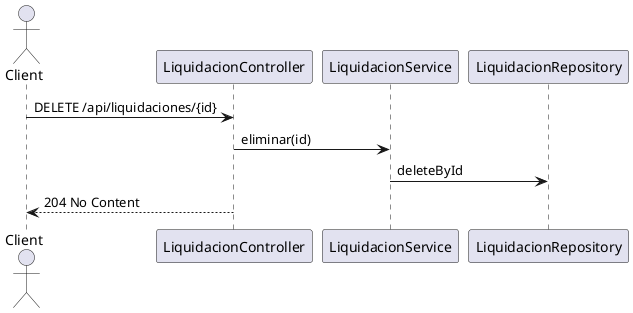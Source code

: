 @startuml
actor Client
Client -> LiquidacionController : DELETE /api/liquidaciones/{id}
LiquidacionController -> LiquidacionService : eliminar(id)
LiquidacionService -> LiquidacionRepository : deleteById
LiquidacionController --> Client : 204 No Content
@enduml
